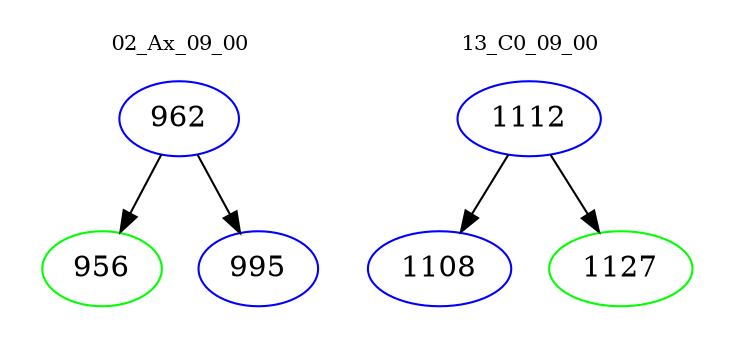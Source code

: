 digraph{
subgraph cluster_0 {
color = white
label = "02_Ax_09_00";
fontsize=10;
T0_962 [label="962", color="blue"]
T0_962 -> T0_956 [color="black"]
T0_956 [label="956", color="green"]
T0_962 -> T0_995 [color="black"]
T0_995 [label="995", color="blue"]
}
subgraph cluster_1 {
color = white
label = "13_C0_09_00";
fontsize=10;
T1_1112 [label="1112", color="blue"]
T1_1112 -> T1_1108 [color="black"]
T1_1108 [label="1108", color="blue"]
T1_1112 -> T1_1127 [color="black"]
T1_1127 [label="1127", color="green"]
}
}
